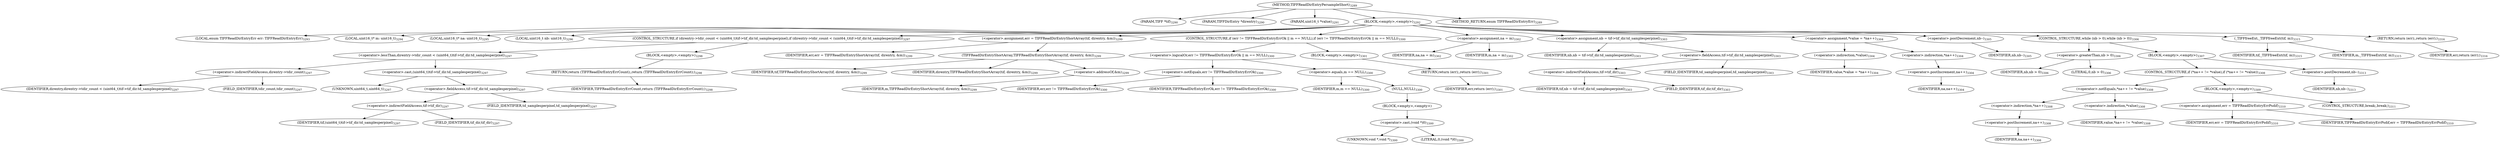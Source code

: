 digraph "TIFFReadDirEntryPersampleShort" {  
"86526" [label = <(METHOD,TIFFReadDirEntryPersampleShort)<SUB>3289</SUB>> ]
"86527" [label = <(PARAM,TIFF *tif)<SUB>3290</SUB>> ]
"86528" [label = <(PARAM,TIFFDirEntry *direntry)<SUB>3290</SUB>> ]
"86529" [label = <(PARAM,uint16_t *value)<SUB>3291</SUB>> ]
"86530" [label = <(BLOCK,&lt;empty&gt;,&lt;empty&gt;)<SUB>3292</SUB>> ]
"86531" [label = <(LOCAL,enum TIFFReadDirEntryErr err: TIFFReadDirEntryErr)<SUB>3293</SUB>> ]
"86532" [label = <(LOCAL,uint16_t* m: uint16_t)<SUB>3294</SUB>> ]
"86533" [label = <(LOCAL,uint16_t* na: uint16_t)<SUB>3295</SUB>> ]
"86534" [label = <(LOCAL,uint16_t nb: uint16_t)<SUB>3296</SUB>> ]
"86535" [label = <(CONTROL_STRUCTURE,if (direntry-&gt;tdir_count &lt; (uint64_t)tif-&gt;tif_dir.td_samplesperpixel),if (direntry-&gt;tdir_count &lt; (uint64_t)tif-&gt;tif_dir.td_samplesperpixel))<SUB>3297</SUB>> ]
"86536" [label = <(&lt;operator&gt;.lessThan,direntry-&gt;tdir_count &lt; (uint64_t)tif-&gt;tif_dir.td_samplesperpixel)<SUB>3297</SUB>> ]
"86537" [label = <(&lt;operator&gt;.indirectFieldAccess,direntry-&gt;tdir_count)<SUB>3297</SUB>> ]
"86538" [label = <(IDENTIFIER,direntry,direntry-&gt;tdir_count &lt; (uint64_t)tif-&gt;tif_dir.td_samplesperpixel)<SUB>3297</SUB>> ]
"86539" [label = <(FIELD_IDENTIFIER,tdir_count,tdir_count)<SUB>3297</SUB>> ]
"86540" [label = <(&lt;operator&gt;.cast,(uint64_t)tif-&gt;tif_dir.td_samplesperpixel)<SUB>3297</SUB>> ]
"86541" [label = <(UNKNOWN,uint64_t,uint64_t)<SUB>3297</SUB>> ]
"86542" [label = <(&lt;operator&gt;.fieldAccess,tif-&gt;tif_dir.td_samplesperpixel)<SUB>3297</SUB>> ]
"86543" [label = <(&lt;operator&gt;.indirectFieldAccess,tif-&gt;tif_dir)<SUB>3297</SUB>> ]
"86544" [label = <(IDENTIFIER,tif,(uint64_t)tif-&gt;tif_dir.td_samplesperpixel)<SUB>3297</SUB>> ]
"86545" [label = <(FIELD_IDENTIFIER,tif_dir,tif_dir)<SUB>3297</SUB>> ]
"86546" [label = <(FIELD_IDENTIFIER,td_samplesperpixel,td_samplesperpixel)<SUB>3297</SUB>> ]
"86547" [label = <(BLOCK,&lt;empty&gt;,&lt;empty&gt;)<SUB>3298</SUB>> ]
"86548" [label = <(RETURN,return (TIFFReadDirEntryErrCount);,return (TIFFReadDirEntryErrCount);)<SUB>3298</SUB>> ]
"86549" [label = <(IDENTIFIER,TIFFReadDirEntryErrCount,return (TIFFReadDirEntryErrCount);)<SUB>3298</SUB>> ]
"86550" [label = <(&lt;operator&gt;.assignment,err = TIFFReadDirEntryShortArray(tif, direntry, &amp;m))<SUB>3299</SUB>> ]
"86551" [label = <(IDENTIFIER,err,err = TIFFReadDirEntryShortArray(tif, direntry, &amp;m))<SUB>3299</SUB>> ]
"86552" [label = <(TIFFReadDirEntryShortArray,TIFFReadDirEntryShortArray(tif, direntry, &amp;m))<SUB>3299</SUB>> ]
"86553" [label = <(IDENTIFIER,tif,TIFFReadDirEntryShortArray(tif, direntry, &amp;m))<SUB>3299</SUB>> ]
"86554" [label = <(IDENTIFIER,direntry,TIFFReadDirEntryShortArray(tif, direntry, &amp;m))<SUB>3299</SUB>> ]
"86555" [label = <(&lt;operator&gt;.addressOf,&amp;m)<SUB>3299</SUB>> ]
"86556" [label = <(IDENTIFIER,m,TIFFReadDirEntryShortArray(tif, direntry, &amp;m))<SUB>3299</SUB>> ]
"86557" [label = <(CONTROL_STRUCTURE,if (err != TIFFReadDirEntryErrOk || m == NULL),if (err != TIFFReadDirEntryErrOk || m == NULL))<SUB>3300</SUB>> ]
"86558" [label = <(&lt;operator&gt;.logicalOr,err != TIFFReadDirEntryErrOk || m == NULL)<SUB>3300</SUB>> ]
"86559" [label = <(&lt;operator&gt;.notEquals,err != TIFFReadDirEntryErrOk)<SUB>3300</SUB>> ]
"86560" [label = <(IDENTIFIER,err,err != TIFFReadDirEntryErrOk)<SUB>3300</SUB>> ]
"86561" [label = <(IDENTIFIER,TIFFReadDirEntryErrOk,err != TIFFReadDirEntryErrOk)<SUB>3300</SUB>> ]
"86562" [label = <(&lt;operator&gt;.equals,m == NULL)<SUB>3300</SUB>> ]
"86563" [label = <(IDENTIFIER,m,m == NULL)<SUB>3300</SUB>> ]
"86564" [label = <(NULL,NULL)<SUB>3300</SUB>> ]
"86565" [label = <(BLOCK,&lt;empty&gt;,&lt;empty&gt;)> ]
"86566" [label = <(&lt;operator&gt;.cast,(void *)0)<SUB>3300</SUB>> ]
"86567" [label = <(UNKNOWN,void *,void *)<SUB>3300</SUB>> ]
"86568" [label = <(LITERAL,0,(void *)0)<SUB>3300</SUB>> ]
"86569" [label = <(BLOCK,&lt;empty&gt;,&lt;empty&gt;)<SUB>3301</SUB>> ]
"86570" [label = <(RETURN,return (err);,return (err);)<SUB>3301</SUB>> ]
"86571" [label = <(IDENTIFIER,err,return (err);)<SUB>3301</SUB>> ]
"86572" [label = <(&lt;operator&gt;.assignment,na = m)<SUB>3302</SUB>> ]
"86573" [label = <(IDENTIFIER,na,na = m)<SUB>3302</SUB>> ]
"86574" [label = <(IDENTIFIER,m,na = m)<SUB>3302</SUB>> ]
"86575" [label = <(&lt;operator&gt;.assignment,nb = tif-&gt;tif_dir.td_samplesperpixel)<SUB>3303</SUB>> ]
"86576" [label = <(IDENTIFIER,nb,nb = tif-&gt;tif_dir.td_samplesperpixel)<SUB>3303</SUB>> ]
"86577" [label = <(&lt;operator&gt;.fieldAccess,tif-&gt;tif_dir.td_samplesperpixel)<SUB>3303</SUB>> ]
"86578" [label = <(&lt;operator&gt;.indirectFieldAccess,tif-&gt;tif_dir)<SUB>3303</SUB>> ]
"86579" [label = <(IDENTIFIER,tif,nb = tif-&gt;tif_dir.td_samplesperpixel)<SUB>3303</SUB>> ]
"86580" [label = <(FIELD_IDENTIFIER,tif_dir,tif_dir)<SUB>3303</SUB>> ]
"86581" [label = <(FIELD_IDENTIFIER,td_samplesperpixel,td_samplesperpixel)<SUB>3303</SUB>> ]
"86582" [label = <(&lt;operator&gt;.assignment,*value = *na++)<SUB>3304</SUB>> ]
"86583" [label = <(&lt;operator&gt;.indirection,*value)<SUB>3304</SUB>> ]
"86584" [label = <(IDENTIFIER,value,*value = *na++)<SUB>3304</SUB>> ]
"86585" [label = <(&lt;operator&gt;.indirection,*na++)<SUB>3304</SUB>> ]
"86586" [label = <(&lt;operator&gt;.postIncrement,na++)<SUB>3304</SUB>> ]
"86587" [label = <(IDENTIFIER,na,na++)<SUB>3304</SUB>> ]
"86588" [label = <(&lt;operator&gt;.postDecrement,nb--)<SUB>3305</SUB>> ]
"86589" [label = <(IDENTIFIER,nb,nb--)<SUB>3305</SUB>> ]
"86590" [label = <(CONTROL_STRUCTURE,while (nb &gt; 0),while (nb &gt; 0))<SUB>3306</SUB>> ]
"86591" [label = <(&lt;operator&gt;.greaterThan,nb &gt; 0)<SUB>3306</SUB>> ]
"86592" [label = <(IDENTIFIER,nb,nb &gt; 0)<SUB>3306</SUB>> ]
"86593" [label = <(LITERAL,0,nb &gt; 0)<SUB>3306</SUB>> ]
"86594" [label = <(BLOCK,&lt;empty&gt;,&lt;empty&gt;)<SUB>3307</SUB>> ]
"86595" [label = <(CONTROL_STRUCTURE,if (*na++ != *value),if (*na++ != *value))<SUB>3308</SUB>> ]
"86596" [label = <(&lt;operator&gt;.notEquals,*na++ != *value)<SUB>3308</SUB>> ]
"86597" [label = <(&lt;operator&gt;.indirection,*na++)<SUB>3308</SUB>> ]
"86598" [label = <(&lt;operator&gt;.postIncrement,na++)<SUB>3308</SUB>> ]
"86599" [label = <(IDENTIFIER,na,na++)<SUB>3308</SUB>> ]
"86600" [label = <(&lt;operator&gt;.indirection,*value)<SUB>3308</SUB>> ]
"86601" [label = <(IDENTIFIER,value,*na++ != *value)<SUB>3308</SUB>> ]
"86602" [label = <(BLOCK,&lt;empty&gt;,&lt;empty&gt;)<SUB>3309</SUB>> ]
"86603" [label = <(&lt;operator&gt;.assignment,err = TIFFReadDirEntryErrPsdif)<SUB>3310</SUB>> ]
"86604" [label = <(IDENTIFIER,err,err = TIFFReadDirEntryErrPsdif)<SUB>3310</SUB>> ]
"86605" [label = <(IDENTIFIER,TIFFReadDirEntryErrPsdif,err = TIFFReadDirEntryErrPsdif)<SUB>3310</SUB>> ]
"86606" [label = <(CONTROL_STRUCTURE,break;,break;)<SUB>3311</SUB>> ]
"86607" [label = <(&lt;operator&gt;.postDecrement,nb--)<SUB>3313</SUB>> ]
"86608" [label = <(IDENTIFIER,nb,nb--)<SUB>3313</SUB>> ]
"86609" [label = <(_TIFFfreeExt,_TIFFfreeExt(tif, m))<SUB>3315</SUB>> ]
"86610" [label = <(IDENTIFIER,tif,_TIFFfreeExt(tif, m))<SUB>3315</SUB>> ]
"86611" [label = <(IDENTIFIER,m,_TIFFfreeExt(tif, m))<SUB>3315</SUB>> ]
"86612" [label = <(RETURN,return (err);,return (err);)<SUB>3316</SUB>> ]
"86613" [label = <(IDENTIFIER,err,return (err);)<SUB>3316</SUB>> ]
"86614" [label = <(METHOD_RETURN,enum TIFFReadDirEntryErr)<SUB>3289</SUB>> ]
  "86526" -> "86527" 
  "86526" -> "86528" 
  "86526" -> "86529" 
  "86526" -> "86530" 
  "86526" -> "86614" 
  "86530" -> "86531" 
  "86530" -> "86532" 
  "86530" -> "86533" 
  "86530" -> "86534" 
  "86530" -> "86535" 
  "86530" -> "86550" 
  "86530" -> "86557" 
  "86530" -> "86572" 
  "86530" -> "86575" 
  "86530" -> "86582" 
  "86530" -> "86588" 
  "86530" -> "86590" 
  "86530" -> "86609" 
  "86530" -> "86612" 
  "86535" -> "86536" 
  "86535" -> "86547" 
  "86536" -> "86537" 
  "86536" -> "86540" 
  "86537" -> "86538" 
  "86537" -> "86539" 
  "86540" -> "86541" 
  "86540" -> "86542" 
  "86542" -> "86543" 
  "86542" -> "86546" 
  "86543" -> "86544" 
  "86543" -> "86545" 
  "86547" -> "86548" 
  "86548" -> "86549" 
  "86550" -> "86551" 
  "86550" -> "86552" 
  "86552" -> "86553" 
  "86552" -> "86554" 
  "86552" -> "86555" 
  "86555" -> "86556" 
  "86557" -> "86558" 
  "86557" -> "86569" 
  "86558" -> "86559" 
  "86558" -> "86562" 
  "86559" -> "86560" 
  "86559" -> "86561" 
  "86562" -> "86563" 
  "86562" -> "86564" 
  "86564" -> "86565" 
  "86565" -> "86566" 
  "86566" -> "86567" 
  "86566" -> "86568" 
  "86569" -> "86570" 
  "86570" -> "86571" 
  "86572" -> "86573" 
  "86572" -> "86574" 
  "86575" -> "86576" 
  "86575" -> "86577" 
  "86577" -> "86578" 
  "86577" -> "86581" 
  "86578" -> "86579" 
  "86578" -> "86580" 
  "86582" -> "86583" 
  "86582" -> "86585" 
  "86583" -> "86584" 
  "86585" -> "86586" 
  "86586" -> "86587" 
  "86588" -> "86589" 
  "86590" -> "86591" 
  "86590" -> "86594" 
  "86591" -> "86592" 
  "86591" -> "86593" 
  "86594" -> "86595" 
  "86594" -> "86607" 
  "86595" -> "86596" 
  "86595" -> "86602" 
  "86596" -> "86597" 
  "86596" -> "86600" 
  "86597" -> "86598" 
  "86598" -> "86599" 
  "86600" -> "86601" 
  "86602" -> "86603" 
  "86602" -> "86606" 
  "86603" -> "86604" 
  "86603" -> "86605" 
  "86607" -> "86608" 
  "86609" -> "86610" 
  "86609" -> "86611" 
  "86612" -> "86613" 
}
